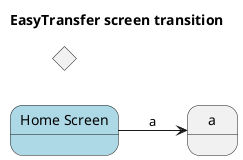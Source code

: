 
@startuml
title EasyTransfer screen transition
left to right direction

' With frame
' frame "Sample1" as sample {
'   state "sample1" as sample1 #lightblue {
'   }
'   state "sample2" as sample2 #lightblue {
'   }
'   [*] -left> movieDetailDefault
' }

' Color, With description
' state "Facebook" as facebook #pink ##[bold]red{
'   facebook: description
' }

' Arrow
' settings-->appstore: aaaa
' home <[dashed]-- settings: prev


state "Home Screen" as home #lightblue

state c <<choice>>



'home
home --> a: a

@enduml

